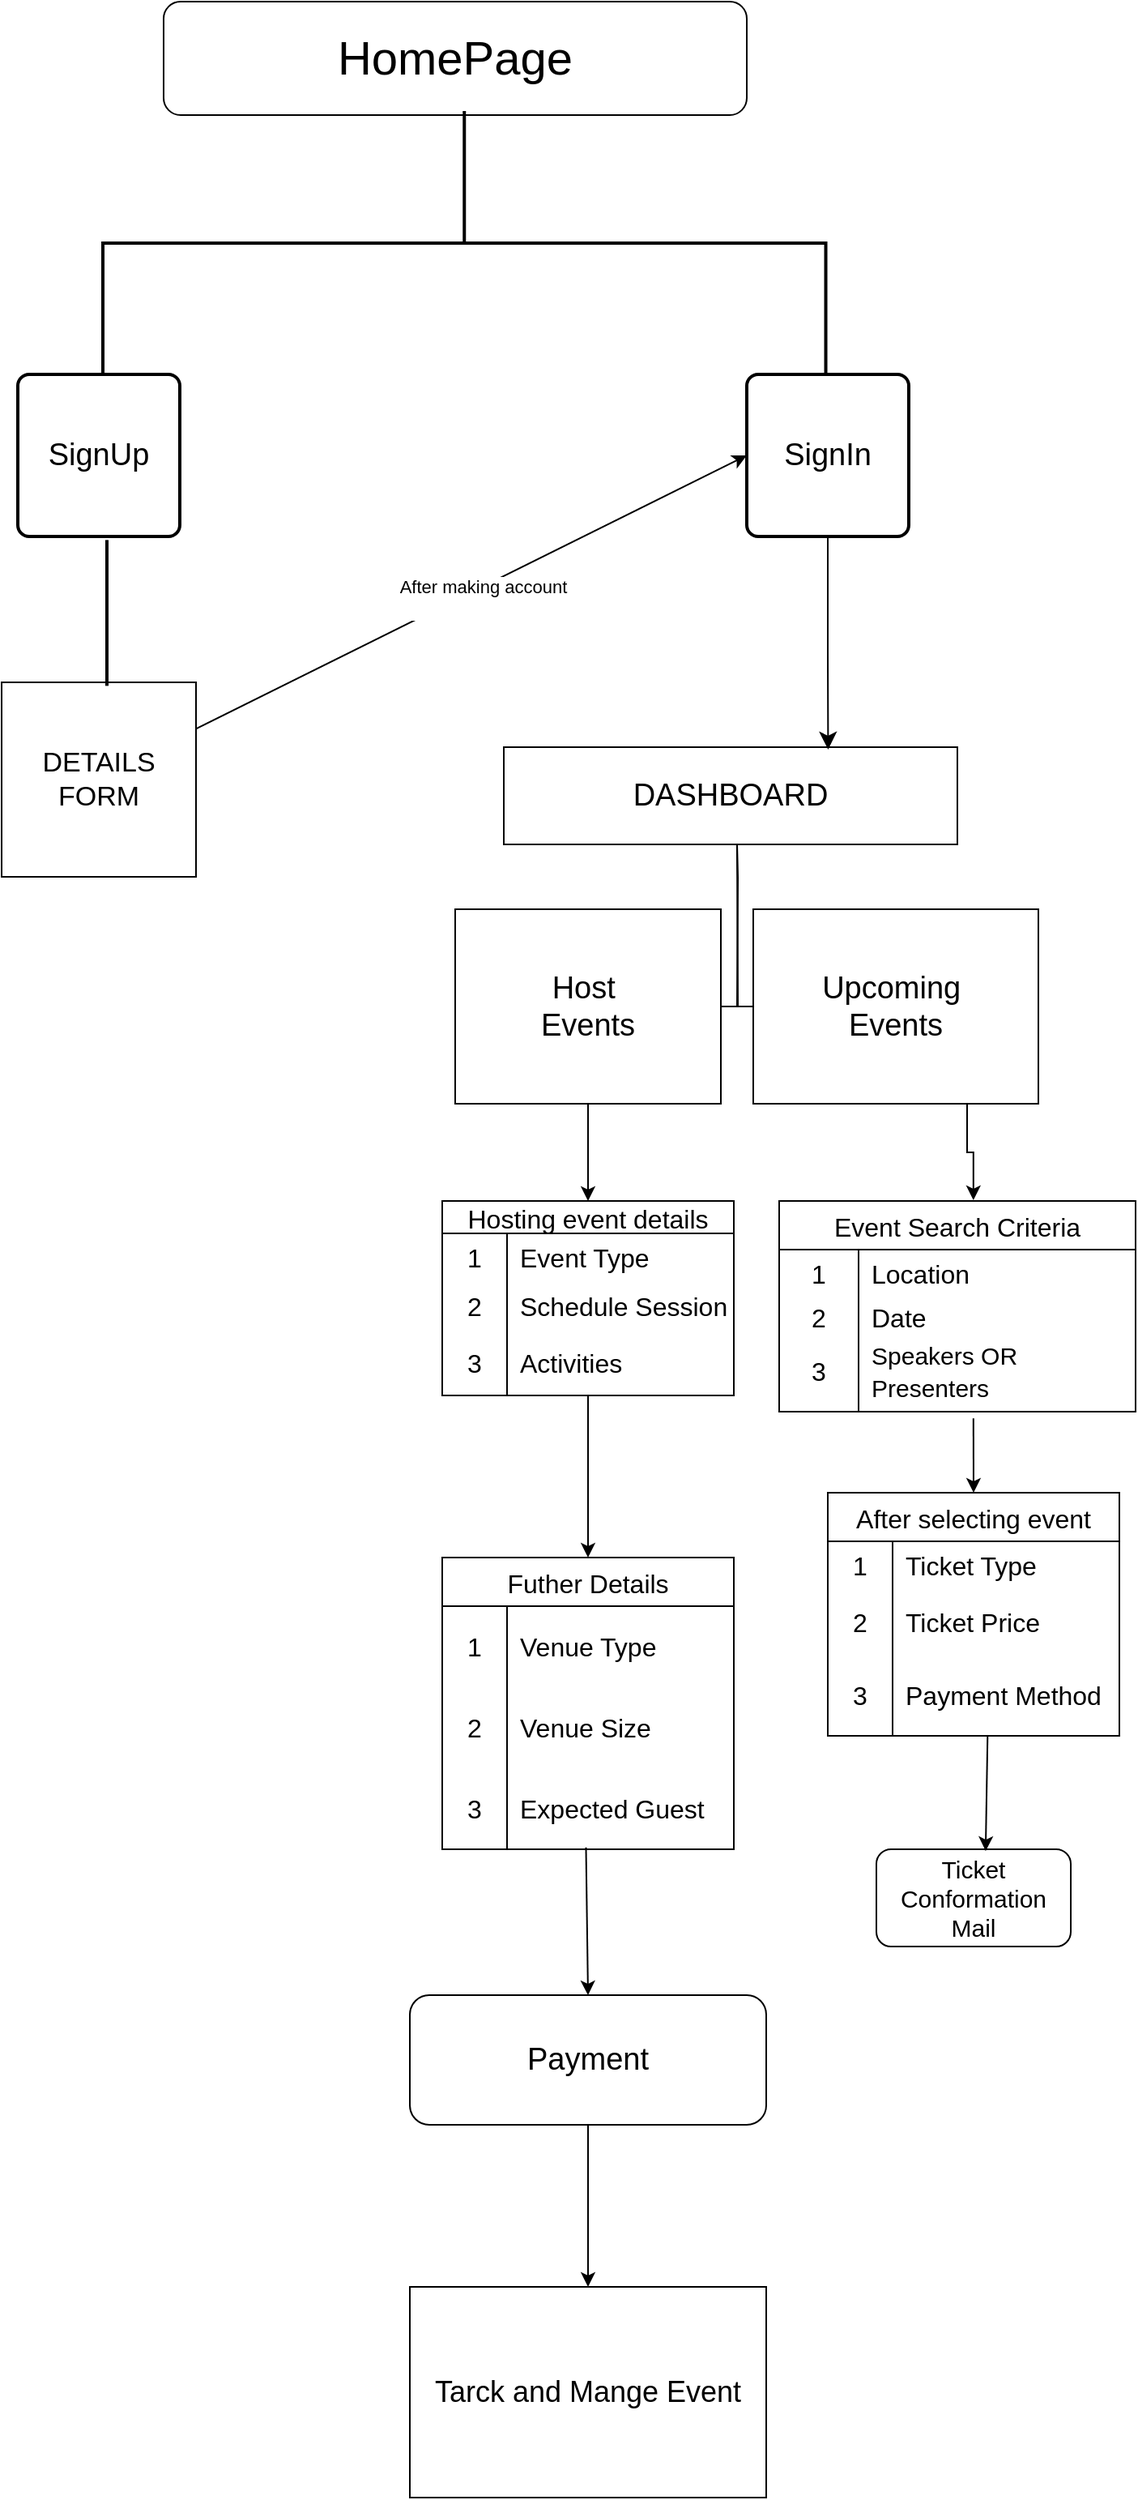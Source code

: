 <mxfile version="24.0.8" type="github">
  <diagram id="C5RBs43oDa-KdzZeNtuy" name="Page-1">
    <mxGraphModel dx="993" dy="616" grid="1" gridSize="10" guides="1" tooltips="1" connect="1" arrows="1" fold="1" page="1" pageScale="1" pageWidth="827" pageHeight="1169" math="0" shadow="0">
      <root>
        <mxCell id="WIyWlLk6GJQsqaUBKTNV-0" />
        <mxCell id="WIyWlLk6GJQsqaUBKTNV-1" parent="WIyWlLk6GJQsqaUBKTNV-0" />
        <mxCell id="WIyWlLk6GJQsqaUBKTNV-3" value="&lt;font style=&quot;font-size: 29px;&quot;&gt;HomePage&lt;/font&gt;" style="rounded=1;whiteSpace=wrap;html=1;fontSize=12;glass=0;strokeWidth=1;shadow=0;" parent="WIyWlLk6GJQsqaUBKTNV-1" vertex="1">
          <mxGeometry x="170" y="40" width="360" height="70" as="geometry" />
        </mxCell>
        <mxCell id="I6ePN0smUg1z1oX7f87H-8" value="" style="strokeWidth=2;html=1;shape=mxgraph.flowchart.annotation_2;align=left;labelPosition=right;pointerEvents=1;rotation=90;" vertex="1" parent="WIyWlLk6GJQsqaUBKTNV-1">
          <mxGeometry x="274.07" y="-34.07" width="163.13" height="446.25" as="geometry" />
        </mxCell>
        <mxCell id="I6ePN0smUg1z1oX7f87H-9" value="&lt;font style=&quot;font-size: 19px;&quot;&gt;SignUp&lt;/font&gt;" style="rounded=1;whiteSpace=wrap;html=1;absoluteArcSize=1;arcSize=14;strokeWidth=2;" vertex="1" parent="WIyWlLk6GJQsqaUBKTNV-1">
          <mxGeometry x="80" y="270" width="100" height="100" as="geometry" />
        </mxCell>
        <mxCell id="I6ePN0smUg1z1oX7f87H-10" value="&lt;font style=&quot;font-size: 19px;&quot;&gt;SignIn&lt;/font&gt;" style="rounded=1;whiteSpace=wrap;html=1;absoluteArcSize=1;arcSize=14;strokeWidth=2;" vertex="1" parent="WIyWlLk6GJQsqaUBKTNV-1">
          <mxGeometry x="530" y="270" width="100" height="100" as="geometry" />
        </mxCell>
        <mxCell id="I6ePN0smUg1z1oX7f87H-15" value="&lt;font style=&quot;font-size: 19px;&quot;&gt;DASHBOARD&lt;/font&gt;" style="rounded=0;whiteSpace=wrap;html=1;" vertex="1" parent="WIyWlLk6GJQsqaUBKTNV-1">
          <mxGeometry x="380" y="500" width="280" height="60" as="geometry" />
        </mxCell>
        <mxCell id="I6ePN0smUg1z1oX7f87H-21" value="" style="edgeStyle=elbowEdgeStyle;elbow=vertical;endArrow=classic;html=1;curved=0;rounded=0;endSize=8;startSize=8;exitX=0.5;exitY=1;exitDx=0;exitDy=0;entryX=0.715;entryY=0.024;entryDx=0;entryDy=0;entryPerimeter=0;" edge="1" parent="WIyWlLk6GJQsqaUBKTNV-1" source="I6ePN0smUg1z1oX7f87H-10" target="I6ePN0smUg1z1oX7f87H-15">
          <mxGeometry width="50" height="50" relative="1" as="geometry">
            <mxPoint x="540" y="430" as="sourcePoint" />
            <mxPoint x="590" y="480" as="targetPoint" />
            <Array as="points">
              <mxPoint x="580" y="440" />
            </Array>
          </mxGeometry>
        </mxCell>
        <mxCell id="I6ePN0smUg1z1oX7f87H-22" value="&lt;font style=&quot;font-size: 17px;&quot;&gt;DETAILS&lt;/font&gt;&lt;div style=&quot;font-size: 17px;&quot;&gt;&lt;font style=&quot;font-size: 17px;&quot;&gt;FORM&lt;/font&gt;&lt;/div&gt;" style="rounded=0;whiteSpace=wrap;html=1;" vertex="1" parent="WIyWlLk6GJQsqaUBKTNV-1">
          <mxGeometry x="70" y="460" width="120" height="120" as="geometry" />
        </mxCell>
        <mxCell id="I6ePN0smUg1z1oX7f87H-24" value="" style="line;strokeWidth=2;html=1;rotation=90;" vertex="1" parent="WIyWlLk6GJQsqaUBKTNV-1">
          <mxGeometry x="90" y="412.18" width="90" height="10" as="geometry" />
        </mxCell>
        <mxCell id="I6ePN0smUg1z1oX7f87H-33" value="" style="endArrow=classic;html=1;rounded=0;entryX=0;entryY=0.5;entryDx=0;entryDy=0;" edge="1" parent="WIyWlLk6GJQsqaUBKTNV-1" target="I6ePN0smUg1z1oX7f87H-10">
          <mxGeometry relative="1" as="geometry">
            <mxPoint x="190" y="488.67" as="sourcePoint" />
            <mxPoint x="290" y="488.67" as="targetPoint" />
          </mxGeometry>
        </mxCell>
        <mxCell id="I6ePN0smUg1z1oX7f87H-34" value="Label" style="edgeLabel;resizable=0;html=1;;align=center;verticalAlign=middle;" connectable="0" vertex="1" parent="I6ePN0smUg1z1oX7f87H-33">
          <mxGeometry relative="1" as="geometry" />
        </mxCell>
        <mxCell id="I6ePN0smUg1z1oX7f87H-35" value="After making account&lt;div&gt;&lt;br&gt;&lt;/div&gt;" style="edgeLabel;html=1;align=center;verticalAlign=middle;resizable=0;points=[];" vertex="1" connectable="0" parent="I6ePN0smUg1z1oX7f87H-33">
          <mxGeometry x="0.026" y="-6" relative="1" as="geometry">
            <mxPoint as="offset" />
          </mxGeometry>
        </mxCell>
        <mxCell id="I6ePN0smUg1z1oX7f87H-46" value="" style="edgeStyle=orthogonalEdgeStyle;sourcePerimeterSpacing=0;targetPerimeterSpacing=0;startArrow=none;endArrow=none;rounded=0;targetPortConstraint=eastwest;sourcePortConstraint=northsouth;curved=0;rounded=0;" edge="1" target="I6ePN0smUg1z1oX7f87H-48" parent="WIyWlLk6GJQsqaUBKTNV-1">
          <mxGeometry relative="1" as="geometry">
            <mxPoint x="524" y="560" as="sourcePoint" />
          </mxGeometry>
        </mxCell>
        <mxCell id="I6ePN0smUg1z1oX7f87H-47" value="" style="edgeStyle=orthogonalEdgeStyle;sourcePerimeterSpacing=0;targetPerimeterSpacing=0;startArrow=none;endArrow=none;rounded=0;targetPortConstraint=eastwest;sourcePortConstraint=northsouth;curved=0;rounded=0;" edge="1" target="I6ePN0smUg1z1oX7f87H-49" parent="WIyWlLk6GJQsqaUBKTNV-1">
          <mxGeometry relative="1" as="geometry">
            <mxPoint x="524" y="560" as="sourcePoint" />
          </mxGeometry>
        </mxCell>
        <mxCell id="I6ePN0smUg1z1oX7f87H-73" style="edgeStyle=orthogonalEdgeStyle;rounded=0;orthogonalLoop=1;jettySize=auto;html=1;entryX=0.5;entryY=0;entryDx=0;entryDy=0;" edge="1" parent="WIyWlLk6GJQsqaUBKTNV-1" source="I6ePN0smUg1z1oX7f87H-48" target="I6ePN0smUg1z1oX7f87H-62">
          <mxGeometry relative="1" as="geometry" />
        </mxCell>
        <mxCell id="I6ePN0smUg1z1oX7f87H-48" value="&lt;font style=&quot;font-size: 19px;&quot;&gt;Host&amp;nbsp;&lt;/font&gt;&lt;div style=&quot;font-size: 19px;&quot;&gt;&lt;font style=&quot;font-size: 19px;&quot;&gt;Events&lt;/font&gt;&lt;/div&gt;" style="whiteSpace=wrap;html=1;align=center;verticalAlign=middle;treeFolding=1;treeMoving=1;" vertex="1" parent="WIyWlLk6GJQsqaUBKTNV-1">
          <mxGeometry x="350" y="600" width="164" height="120" as="geometry" />
        </mxCell>
        <mxCell id="I6ePN0smUg1z1oX7f87H-49" value="&lt;font style=&quot;font-size: 19px;&quot;&gt;Upcoming&amp;nbsp;&lt;/font&gt;&lt;div style=&quot;font-size: 19px;&quot;&gt;&lt;font style=&quot;font-size: 19px;&quot;&gt;Events&lt;/font&gt;&lt;/div&gt;" style="whiteSpace=wrap;html=1;align=center;verticalAlign=middle;treeFolding=1;treeMoving=1;" vertex="1" parent="WIyWlLk6GJQsqaUBKTNV-1">
          <mxGeometry x="534" y="600" width="176" height="120" as="geometry" />
        </mxCell>
        <mxCell id="I6ePN0smUg1z1oX7f87H-51" value="Event Search Criteria" style="shape=table;startSize=30;container=1;collapsible=0;childLayout=tableLayout;fixedRows=1;rowLines=0;fontStyle=0;strokeColor=default;fontSize=16;" vertex="1" parent="WIyWlLk6GJQsqaUBKTNV-1">
          <mxGeometry x="550" y="780" width="220" height="130" as="geometry" />
        </mxCell>
        <mxCell id="I6ePN0smUg1z1oX7f87H-52" value="" style="shape=tableRow;horizontal=0;startSize=0;swimlaneHead=0;swimlaneBody=0;top=0;left=0;bottom=0;right=0;collapsible=0;dropTarget=0;fillColor=none;points=[[0,0.5],[1,0.5]];portConstraint=eastwest;strokeColor=inherit;fontSize=16;" vertex="1" parent="I6ePN0smUg1z1oX7f87H-51">
          <mxGeometry y="30" width="220" height="30" as="geometry" />
        </mxCell>
        <mxCell id="I6ePN0smUg1z1oX7f87H-53" value="1" style="shape=partialRectangle;html=1;whiteSpace=wrap;connectable=0;fillColor=none;top=0;left=0;bottom=0;right=0;overflow=hidden;pointerEvents=1;strokeColor=inherit;fontSize=16;" vertex="1" parent="I6ePN0smUg1z1oX7f87H-52">
          <mxGeometry width="49" height="30" as="geometry">
            <mxRectangle width="49" height="30" as="alternateBounds" />
          </mxGeometry>
        </mxCell>
        <mxCell id="I6ePN0smUg1z1oX7f87H-54" value="Location" style="shape=partialRectangle;html=1;whiteSpace=wrap;connectable=0;fillColor=none;top=0;left=0;bottom=0;right=0;align=left;spacingLeft=6;overflow=hidden;strokeColor=inherit;fontSize=16;" vertex="1" parent="I6ePN0smUg1z1oX7f87H-52">
          <mxGeometry x="49" width="171" height="30" as="geometry">
            <mxRectangle width="171" height="30" as="alternateBounds" />
          </mxGeometry>
        </mxCell>
        <mxCell id="I6ePN0smUg1z1oX7f87H-55" value="" style="shape=tableRow;horizontal=0;startSize=0;swimlaneHead=0;swimlaneBody=0;top=0;left=0;bottom=0;right=0;collapsible=0;dropTarget=0;fillColor=none;points=[[0,0.5],[1,0.5]];portConstraint=eastwest;strokeColor=inherit;fontSize=16;" vertex="1" parent="I6ePN0smUg1z1oX7f87H-51">
          <mxGeometry y="60" width="220" height="20" as="geometry" />
        </mxCell>
        <mxCell id="I6ePN0smUg1z1oX7f87H-56" value="2" style="shape=partialRectangle;html=1;whiteSpace=wrap;connectable=0;fillColor=none;top=0;left=0;bottom=0;right=0;overflow=hidden;strokeColor=inherit;fontSize=16;" vertex="1" parent="I6ePN0smUg1z1oX7f87H-55">
          <mxGeometry width="49" height="20" as="geometry">
            <mxRectangle width="49" height="20" as="alternateBounds" />
          </mxGeometry>
        </mxCell>
        <mxCell id="I6ePN0smUg1z1oX7f87H-57" value="Date" style="shape=partialRectangle;html=1;whiteSpace=wrap;connectable=0;fillColor=none;top=0;left=0;bottom=0;right=0;align=left;spacingLeft=6;overflow=hidden;strokeColor=inherit;fontSize=16;" vertex="1" parent="I6ePN0smUg1z1oX7f87H-55">
          <mxGeometry x="49" width="171" height="20" as="geometry">
            <mxRectangle width="171" height="20" as="alternateBounds" />
          </mxGeometry>
        </mxCell>
        <mxCell id="I6ePN0smUg1z1oX7f87H-58" value="" style="shape=tableRow;horizontal=0;startSize=0;swimlaneHead=0;swimlaneBody=0;top=0;left=0;bottom=0;right=0;collapsible=0;dropTarget=0;fillColor=none;points=[[0,0.5],[1,0.5]];portConstraint=eastwest;strokeColor=inherit;fontSize=16;" vertex="1" parent="I6ePN0smUg1z1oX7f87H-51">
          <mxGeometry y="80" width="220" height="50" as="geometry" />
        </mxCell>
        <mxCell id="I6ePN0smUg1z1oX7f87H-59" value="3" style="shape=partialRectangle;html=1;whiteSpace=wrap;connectable=0;fillColor=none;top=0;left=0;bottom=0;right=0;overflow=hidden;strokeColor=inherit;fontSize=16;" vertex="1" parent="I6ePN0smUg1z1oX7f87H-58">
          <mxGeometry width="49" height="50" as="geometry">
            <mxRectangle width="49" height="50" as="alternateBounds" />
          </mxGeometry>
        </mxCell>
        <mxCell id="I6ePN0smUg1z1oX7f87H-60" value="&lt;font style=&quot;font-size: 15px;&quot;&gt;Speakers OR Presenters&lt;/font&gt;" style="shape=partialRectangle;html=1;whiteSpace=wrap;connectable=0;fillColor=none;top=0;left=0;bottom=0;right=0;align=left;spacingLeft=6;overflow=hidden;strokeColor=inherit;fontSize=16;strokeWidth=0;" vertex="1" parent="I6ePN0smUg1z1oX7f87H-58">
          <mxGeometry x="49" width="171" height="50" as="geometry">
            <mxRectangle width="171" height="50" as="alternateBounds" />
          </mxGeometry>
        </mxCell>
        <mxCell id="I6ePN0smUg1z1oX7f87H-62" value="Hosting event details" style="shape=table;startSize=20;container=1;collapsible=0;childLayout=tableLayout;fixedRows=1;rowLines=0;fontStyle=0;strokeColor=default;fontSize=16;" vertex="1" parent="WIyWlLk6GJQsqaUBKTNV-1">
          <mxGeometry x="342" y="780" width="180" height="120" as="geometry" />
        </mxCell>
        <mxCell id="I6ePN0smUg1z1oX7f87H-63" value="" style="shape=tableRow;horizontal=0;startSize=0;swimlaneHead=0;swimlaneBody=0;top=0;left=0;bottom=0;right=0;collapsible=0;dropTarget=0;fillColor=none;points=[[0,0.5],[1,0.5]];portConstraint=eastwest;strokeColor=inherit;fontSize=16;" vertex="1" parent="I6ePN0smUg1z1oX7f87H-62">
          <mxGeometry y="20" width="180" height="30" as="geometry" />
        </mxCell>
        <mxCell id="I6ePN0smUg1z1oX7f87H-64" value="1" style="shape=partialRectangle;html=1;whiteSpace=wrap;connectable=0;fillColor=none;top=0;left=0;bottom=0;right=0;overflow=hidden;pointerEvents=1;strokeColor=inherit;fontSize=16;" vertex="1" parent="I6ePN0smUg1z1oX7f87H-63">
          <mxGeometry width="40" height="30" as="geometry">
            <mxRectangle width="40" height="30" as="alternateBounds" />
          </mxGeometry>
        </mxCell>
        <mxCell id="I6ePN0smUg1z1oX7f87H-65" value="Event Type" style="shape=partialRectangle;html=1;whiteSpace=wrap;connectable=0;fillColor=none;top=0;left=0;bottom=0;right=0;align=left;spacingLeft=6;overflow=hidden;strokeColor=inherit;fontSize=16;" vertex="1" parent="I6ePN0smUg1z1oX7f87H-63">
          <mxGeometry x="40" width="140" height="30" as="geometry">
            <mxRectangle width="140" height="30" as="alternateBounds" />
          </mxGeometry>
        </mxCell>
        <mxCell id="I6ePN0smUg1z1oX7f87H-66" value="" style="shape=tableRow;horizontal=0;startSize=0;swimlaneHead=0;swimlaneBody=0;top=0;left=0;bottom=0;right=0;collapsible=0;dropTarget=0;fillColor=none;points=[[0,0.5],[1,0.5]];portConstraint=eastwest;strokeColor=inherit;fontSize=16;" vertex="1" parent="I6ePN0smUg1z1oX7f87H-62">
          <mxGeometry y="50" width="180" height="30" as="geometry" />
        </mxCell>
        <mxCell id="I6ePN0smUg1z1oX7f87H-67" value="2" style="shape=partialRectangle;html=1;whiteSpace=wrap;connectable=0;fillColor=none;top=0;left=0;bottom=0;right=0;overflow=hidden;strokeColor=inherit;fontSize=16;" vertex="1" parent="I6ePN0smUg1z1oX7f87H-66">
          <mxGeometry width="40" height="30" as="geometry">
            <mxRectangle width="40" height="30" as="alternateBounds" />
          </mxGeometry>
        </mxCell>
        <mxCell id="I6ePN0smUg1z1oX7f87H-68" value="Schedule Session" style="shape=partialRectangle;html=1;whiteSpace=wrap;connectable=0;fillColor=none;top=0;left=0;bottom=0;right=0;align=left;spacingLeft=6;overflow=hidden;strokeColor=inherit;fontSize=16;" vertex="1" parent="I6ePN0smUg1z1oX7f87H-66">
          <mxGeometry x="40" width="140" height="30" as="geometry">
            <mxRectangle width="140" height="30" as="alternateBounds" />
          </mxGeometry>
        </mxCell>
        <mxCell id="I6ePN0smUg1z1oX7f87H-69" value="" style="shape=tableRow;horizontal=0;startSize=0;swimlaneHead=0;swimlaneBody=0;top=0;left=0;bottom=0;right=0;collapsible=0;dropTarget=0;fillColor=none;points=[[0,0.5],[1,0.5]];portConstraint=eastwest;strokeColor=inherit;fontSize=16;" vertex="1" parent="I6ePN0smUg1z1oX7f87H-62">
          <mxGeometry y="80" width="180" height="40" as="geometry" />
        </mxCell>
        <mxCell id="I6ePN0smUg1z1oX7f87H-70" value="3" style="shape=partialRectangle;html=1;whiteSpace=wrap;connectable=0;fillColor=none;top=0;left=0;bottom=0;right=0;overflow=hidden;strokeColor=inherit;fontSize=16;" vertex="1" parent="I6ePN0smUg1z1oX7f87H-69">
          <mxGeometry width="40" height="40" as="geometry">
            <mxRectangle width="40" height="40" as="alternateBounds" />
          </mxGeometry>
        </mxCell>
        <mxCell id="I6ePN0smUg1z1oX7f87H-71" value="Activities" style="shape=partialRectangle;html=1;whiteSpace=wrap;connectable=0;fillColor=none;top=0;left=0;bottom=0;right=0;align=left;spacingLeft=6;overflow=hidden;strokeColor=inherit;fontSize=16;" vertex="1" parent="I6ePN0smUg1z1oX7f87H-69">
          <mxGeometry x="40" width="140" height="40" as="geometry">
            <mxRectangle width="140" height="40" as="alternateBounds" />
          </mxGeometry>
        </mxCell>
        <mxCell id="I6ePN0smUg1z1oX7f87H-74" style="edgeStyle=orthogonalEdgeStyle;rounded=0;orthogonalLoop=1;jettySize=auto;html=1;exitX=0.75;exitY=1;exitDx=0;exitDy=0;entryX=0.545;entryY=-0.004;entryDx=0;entryDy=0;entryPerimeter=0;" edge="1" parent="WIyWlLk6GJQsqaUBKTNV-1" source="I6ePN0smUg1z1oX7f87H-49" target="I6ePN0smUg1z1oX7f87H-51">
          <mxGeometry relative="1" as="geometry" />
        </mxCell>
        <mxCell id="rEBaW8Nisnl09iZbTSjn-2" value="After selecting event" style="shape=table;startSize=30;container=1;collapsible=0;childLayout=tableLayout;fixedRows=1;rowLines=0;fontStyle=0;strokeColor=default;fontSize=16;" vertex="1" parent="WIyWlLk6GJQsqaUBKTNV-1">
          <mxGeometry x="580" y="960" width="180" height="150" as="geometry" />
        </mxCell>
        <mxCell id="rEBaW8Nisnl09iZbTSjn-3" value="" style="shape=tableRow;horizontal=0;startSize=0;swimlaneHead=0;swimlaneBody=0;top=0;left=0;bottom=0;right=0;collapsible=0;dropTarget=0;fillColor=none;points=[[0,0.5],[1,0.5]];portConstraint=eastwest;strokeColor=inherit;fontSize=16;" vertex="1" parent="rEBaW8Nisnl09iZbTSjn-2">
          <mxGeometry y="30" width="180" height="30" as="geometry" />
        </mxCell>
        <mxCell id="rEBaW8Nisnl09iZbTSjn-4" value="1" style="shape=partialRectangle;html=1;whiteSpace=wrap;connectable=0;fillColor=none;top=0;left=0;bottom=0;right=0;overflow=hidden;pointerEvents=1;strokeColor=inherit;fontSize=16;" vertex="1" parent="rEBaW8Nisnl09iZbTSjn-3">
          <mxGeometry width="40" height="30" as="geometry">
            <mxRectangle width="40" height="30" as="alternateBounds" />
          </mxGeometry>
        </mxCell>
        <mxCell id="rEBaW8Nisnl09iZbTSjn-5" value="Ticket Type" style="shape=partialRectangle;html=1;whiteSpace=wrap;connectable=0;fillColor=none;top=0;left=0;bottom=0;right=0;align=left;spacingLeft=6;overflow=hidden;strokeColor=inherit;fontSize=16;" vertex="1" parent="rEBaW8Nisnl09iZbTSjn-3">
          <mxGeometry x="40" width="140" height="30" as="geometry">
            <mxRectangle width="140" height="30" as="alternateBounds" />
          </mxGeometry>
        </mxCell>
        <mxCell id="rEBaW8Nisnl09iZbTSjn-6" value="" style="shape=tableRow;horizontal=0;startSize=0;swimlaneHead=0;swimlaneBody=0;top=0;left=0;bottom=0;right=0;collapsible=0;dropTarget=0;fillColor=none;points=[[0,0.5],[1,0.5]];portConstraint=eastwest;strokeColor=inherit;fontSize=16;" vertex="1" parent="rEBaW8Nisnl09iZbTSjn-2">
          <mxGeometry y="60" width="180" height="40" as="geometry" />
        </mxCell>
        <mxCell id="rEBaW8Nisnl09iZbTSjn-7" value="2" style="shape=partialRectangle;html=1;whiteSpace=wrap;connectable=0;fillColor=none;top=0;left=0;bottom=0;right=0;overflow=hidden;strokeColor=inherit;fontSize=16;" vertex="1" parent="rEBaW8Nisnl09iZbTSjn-6">
          <mxGeometry width="40" height="40" as="geometry">
            <mxRectangle width="40" height="40" as="alternateBounds" />
          </mxGeometry>
        </mxCell>
        <mxCell id="rEBaW8Nisnl09iZbTSjn-8" value="Ticket Price" style="shape=partialRectangle;html=1;whiteSpace=wrap;connectable=0;fillColor=none;top=0;left=0;bottom=0;right=0;align=left;spacingLeft=6;overflow=hidden;strokeColor=inherit;fontSize=16;" vertex="1" parent="rEBaW8Nisnl09iZbTSjn-6">
          <mxGeometry x="40" width="140" height="40" as="geometry">
            <mxRectangle width="140" height="40" as="alternateBounds" />
          </mxGeometry>
        </mxCell>
        <mxCell id="rEBaW8Nisnl09iZbTSjn-9" value="" style="shape=tableRow;horizontal=0;startSize=0;swimlaneHead=0;swimlaneBody=0;top=0;left=0;bottom=0;right=0;collapsible=0;dropTarget=0;fillColor=none;points=[[0,0.5],[1,0.5]];portConstraint=eastwest;strokeColor=inherit;fontSize=16;" vertex="1" parent="rEBaW8Nisnl09iZbTSjn-2">
          <mxGeometry y="100" width="180" height="50" as="geometry" />
        </mxCell>
        <mxCell id="rEBaW8Nisnl09iZbTSjn-10" value="3" style="shape=partialRectangle;html=1;whiteSpace=wrap;connectable=0;fillColor=none;top=0;left=0;bottom=0;right=0;overflow=hidden;strokeColor=inherit;fontSize=16;" vertex="1" parent="rEBaW8Nisnl09iZbTSjn-9">
          <mxGeometry width="40" height="50" as="geometry">
            <mxRectangle width="40" height="50" as="alternateBounds" />
          </mxGeometry>
        </mxCell>
        <mxCell id="rEBaW8Nisnl09iZbTSjn-11" value="Payment Method" style="shape=partialRectangle;html=1;whiteSpace=wrap;connectable=0;fillColor=none;top=0;left=0;bottom=0;right=0;align=left;spacingLeft=6;overflow=hidden;strokeColor=inherit;fontSize=16;" vertex="1" parent="rEBaW8Nisnl09iZbTSjn-9">
          <mxGeometry x="40" width="140" height="50" as="geometry">
            <mxRectangle width="140" height="50" as="alternateBounds" />
          </mxGeometry>
        </mxCell>
        <mxCell id="rEBaW8Nisnl09iZbTSjn-14" value="" style="endArrow=classic;html=1;rounded=0;exitX=0.545;exitY=1.082;exitDx=0;exitDy=0;exitPerimeter=0;entryX=0.5;entryY=0;entryDx=0;entryDy=0;" edge="1" parent="WIyWlLk6GJQsqaUBKTNV-1" source="I6ePN0smUg1z1oX7f87H-58" target="rEBaW8Nisnl09iZbTSjn-2">
          <mxGeometry width="50" height="50" relative="1" as="geometry">
            <mxPoint x="495" y="990" as="sourcePoint" />
            <mxPoint x="670" y="940" as="targetPoint" />
          </mxGeometry>
        </mxCell>
        <mxCell id="rEBaW8Nisnl09iZbTSjn-15" value="&lt;font style=&quot;font-size: 15px;&quot;&gt;Ticket Conformation Mail&lt;/font&gt;" style="rounded=1;whiteSpace=wrap;html=1;" vertex="1" parent="WIyWlLk6GJQsqaUBKTNV-1">
          <mxGeometry x="610" y="1180" width="120" height="60" as="geometry" />
        </mxCell>
        <mxCell id="rEBaW8Nisnl09iZbTSjn-16" value="" style="endArrow=classic;html=1;rounded=0;exitX=0.548;exitY=1.01;exitDx=0;exitDy=0;exitPerimeter=0;entryX=0.562;entryY=0.018;entryDx=0;entryDy=0;entryPerimeter=0;" edge="1" parent="WIyWlLk6GJQsqaUBKTNV-1" source="rEBaW8Nisnl09iZbTSjn-9" target="rEBaW8Nisnl09iZbTSjn-15">
          <mxGeometry width="50" height="50" relative="1" as="geometry">
            <mxPoint x="480" y="1200" as="sourcePoint" />
            <mxPoint x="680" y="1170" as="targetPoint" />
          </mxGeometry>
        </mxCell>
        <mxCell id="rEBaW8Nisnl09iZbTSjn-17" value="Futher Details" style="shape=table;startSize=30;container=1;collapsible=0;childLayout=tableLayout;fixedRows=1;rowLines=0;fontStyle=0;strokeColor=default;fontSize=16;" vertex="1" parent="WIyWlLk6GJQsqaUBKTNV-1">
          <mxGeometry x="342" y="1000" width="180" height="180" as="geometry" />
        </mxCell>
        <mxCell id="rEBaW8Nisnl09iZbTSjn-18" value="" style="shape=tableRow;horizontal=0;startSize=0;swimlaneHead=0;swimlaneBody=0;top=0;left=0;bottom=0;right=0;collapsible=0;dropTarget=0;fillColor=none;points=[[0,0.5],[1,0.5]];portConstraint=eastwest;strokeColor=inherit;fontSize=16;" vertex="1" parent="rEBaW8Nisnl09iZbTSjn-17">
          <mxGeometry y="30" width="180" height="50" as="geometry" />
        </mxCell>
        <mxCell id="rEBaW8Nisnl09iZbTSjn-19" value="1" style="shape=partialRectangle;html=1;whiteSpace=wrap;connectable=0;fillColor=none;top=0;left=0;bottom=0;right=0;overflow=hidden;pointerEvents=1;strokeColor=inherit;fontSize=16;" vertex="1" parent="rEBaW8Nisnl09iZbTSjn-18">
          <mxGeometry width="40" height="50" as="geometry">
            <mxRectangle width="40" height="50" as="alternateBounds" />
          </mxGeometry>
        </mxCell>
        <mxCell id="rEBaW8Nisnl09iZbTSjn-20" value="Venue Type" style="shape=partialRectangle;html=1;whiteSpace=wrap;connectable=0;fillColor=none;top=0;left=0;bottom=0;right=0;align=left;spacingLeft=6;overflow=hidden;strokeColor=inherit;fontSize=16;" vertex="1" parent="rEBaW8Nisnl09iZbTSjn-18">
          <mxGeometry x="40" width="140" height="50" as="geometry">
            <mxRectangle width="140" height="50" as="alternateBounds" />
          </mxGeometry>
        </mxCell>
        <mxCell id="rEBaW8Nisnl09iZbTSjn-21" value="" style="shape=tableRow;horizontal=0;startSize=0;swimlaneHead=0;swimlaneBody=0;top=0;left=0;bottom=0;right=0;collapsible=0;dropTarget=0;fillColor=none;points=[[0,0.5],[1,0.5]];portConstraint=eastwest;strokeColor=inherit;fontSize=16;" vertex="1" parent="rEBaW8Nisnl09iZbTSjn-17">
          <mxGeometry y="80" width="180" height="50" as="geometry" />
        </mxCell>
        <mxCell id="rEBaW8Nisnl09iZbTSjn-22" value="2" style="shape=partialRectangle;html=1;whiteSpace=wrap;connectable=0;fillColor=none;top=0;left=0;bottom=0;right=0;overflow=hidden;strokeColor=inherit;fontSize=16;" vertex="1" parent="rEBaW8Nisnl09iZbTSjn-21">
          <mxGeometry width="40" height="50" as="geometry">
            <mxRectangle width="40" height="50" as="alternateBounds" />
          </mxGeometry>
        </mxCell>
        <mxCell id="rEBaW8Nisnl09iZbTSjn-23" value="Venue Size" style="shape=partialRectangle;html=1;whiteSpace=wrap;connectable=0;fillColor=none;top=0;left=0;bottom=0;right=0;align=left;spacingLeft=6;overflow=hidden;strokeColor=inherit;fontSize=16;" vertex="1" parent="rEBaW8Nisnl09iZbTSjn-21">
          <mxGeometry x="40" width="140" height="50" as="geometry">
            <mxRectangle width="140" height="50" as="alternateBounds" />
          </mxGeometry>
        </mxCell>
        <mxCell id="rEBaW8Nisnl09iZbTSjn-24" value="" style="shape=tableRow;horizontal=0;startSize=0;swimlaneHead=0;swimlaneBody=0;top=0;left=0;bottom=0;right=0;collapsible=0;dropTarget=0;fillColor=none;points=[[0,0.5],[1,0.5]];portConstraint=eastwest;strokeColor=inherit;fontSize=16;" vertex="1" parent="rEBaW8Nisnl09iZbTSjn-17">
          <mxGeometry y="130" width="180" height="50" as="geometry" />
        </mxCell>
        <mxCell id="rEBaW8Nisnl09iZbTSjn-25" value="3" style="shape=partialRectangle;html=1;whiteSpace=wrap;connectable=0;fillColor=none;top=0;left=0;bottom=0;right=0;overflow=hidden;strokeColor=inherit;fontSize=16;" vertex="1" parent="rEBaW8Nisnl09iZbTSjn-24">
          <mxGeometry width="40" height="50" as="geometry">
            <mxRectangle width="40" height="50" as="alternateBounds" />
          </mxGeometry>
        </mxCell>
        <mxCell id="rEBaW8Nisnl09iZbTSjn-26" value="Expected Guest" style="shape=partialRectangle;html=1;whiteSpace=wrap;connectable=0;fillColor=none;top=0;left=0;bottom=0;right=0;align=left;spacingLeft=6;overflow=hidden;strokeColor=inherit;fontSize=16;" vertex="1" parent="rEBaW8Nisnl09iZbTSjn-24">
          <mxGeometry x="40" width="140" height="50" as="geometry">
            <mxRectangle width="140" height="50" as="alternateBounds" />
          </mxGeometry>
        </mxCell>
        <mxCell id="rEBaW8Nisnl09iZbTSjn-27" value="" style="endArrow=classic;html=1;rounded=0;entryX=0.5;entryY=0;entryDx=0;entryDy=0;" edge="1" parent="WIyWlLk6GJQsqaUBKTNV-1" source="I6ePN0smUg1z1oX7f87H-69" target="rEBaW8Nisnl09iZbTSjn-17">
          <mxGeometry width="50" height="50" relative="1" as="geometry">
            <mxPoint x="387.2" y="970" as="sourcePoint" />
            <mxPoint x="437.2" y="920" as="targetPoint" />
          </mxGeometry>
        </mxCell>
        <mxCell id="rEBaW8Nisnl09iZbTSjn-32" style="edgeStyle=orthogonalEdgeStyle;rounded=0;orthogonalLoop=1;jettySize=auto;html=1;exitX=0.5;exitY=1;exitDx=0;exitDy=0;entryX=0.5;entryY=0;entryDx=0;entryDy=0;" edge="1" parent="WIyWlLk6GJQsqaUBKTNV-1" source="rEBaW8Nisnl09iZbTSjn-28" target="rEBaW8Nisnl09iZbTSjn-31">
          <mxGeometry relative="1" as="geometry" />
        </mxCell>
        <mxCell id="rEBaW8Nisnl09iZbTSjn-28" value="&lt;font style=&quot;font-size: 19px;&quot;&gt;Payment&lt;/font&gt;" style="rounded=1;whiteSpace=wrap;html=1;" vertex="1" parent="WIyWlLk6GJQsqaUBKTNV-1">
          <mxGeometry x="322" y="1270" width="220" height="80" as="geometry" />
        </mxCell>
        <mxCell id="rEBaW8Nisnl09iZbTSjn-30" value="" style="endArrow=classic;html=1;rounded=0;entryX=0.5;entryY=0;entryDx=0;entryDy=0;exitX=0.493;exitY=0.977;exitDx=0;exitDy=0;exitPerimeter=0;" edge="1" parent="WIyWlLk6GJQsqaUBKTNV-1" source="rEBaW8Nisnl09iZbTSjn-24" target="rEBaW8Nisnl09iZbTSjn-28">
          <mxGeometry width="50" height="50" relative="1" as="geometry">
            <mxPoint x="364" y="1240" as="sourcePoint" />
            <mxPoint x="414" y="1190" as="targetPoint" />
          </mxGeometry>
        </mxCell>
        <mxCell id="rEBaW8Nisnl09iZbTSjn-31" value="&lt;font style=&quot;font-size: 18px;&quot;&gt;Tarck and Mange Event&lt;/font&gt;" style="rounded=0;whiteSpace=wrap;html=1;" vertex="1" parent="WIyWlLk6GJQsqaUBKTNV-1">
          <mxGeometry x="322" y="1450" width="220" height="130" as="geometry" />
        </mxCell>
      </root>
    </mxGraphModel>
  </diagram>
</mxfile>
